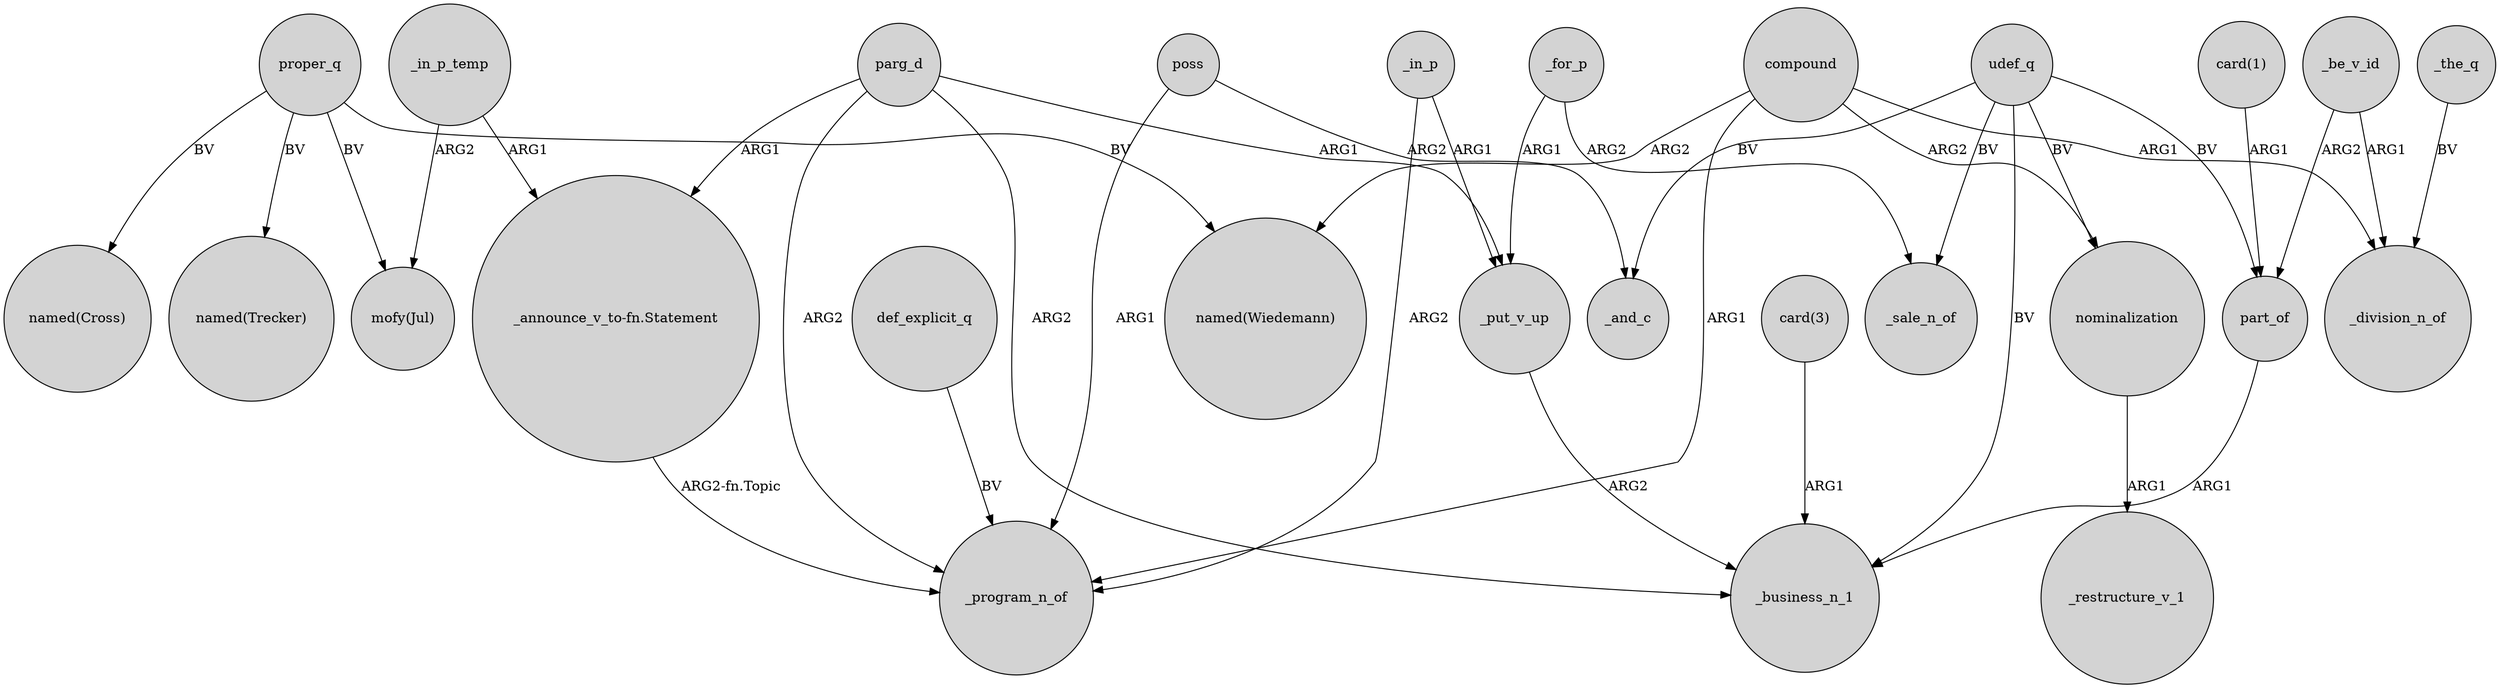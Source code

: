 digraph {
	node [shape=circle style=filled]
	proper_q -> "named(Trecker)" [label=BV]
	proper_q -> "named(Cross)" [label=BV]
	udef_q -> part_of [label=BV]
	poss -> _and_c [label=ARG2]
	_in_p_temp -> "_announce_v_to-fn.Statement" [label=ARG1]
	proper_q -> "mofy(Jul)" [label=BV]
	_for_p -> _sale_n_of [label=ARG2]
	part_of -> _business_n_1 [label=ARG1]
	"card(3)" -> _business_n_1 [label=ARG1]
	_put_v_up -> _business_n_1 [label=ARG2]
	_for_p -> _put_v_up [label=ARG1]
	parg_d -> _program_n_of [label=ARG2]
	compound -> nominalization [label=ARG2]
	proper_q -> "named(Wiedemann)" [label=BV]
	nominalization -> _restructure_v_1 [label=ARG1]
	poss -> _program_n_of [label=ARG1]
	parg_d -> "_announce_v_to-fn.Statement" [label=ARG1]
	_in_p_temp -> "mofy(Jul)" [label=ARG2]
	def_explicit_q -> _program_n_of [label=BV]
	compound -> "named(Wiedemann)" [label=ARG2]
	"_announce_v_to-fn.Statement" -> _program_n_of [label="ARG2-fn.Topic"]
	udef_q -> nominalization [label=BV]
	_in_p -> _put_v_up [label=ARG1]
	parg_d -> _business_n_1 [label=ARG2]
	udef_q -> _sale_n_of [label=BV]
	"card(1)" -> part_of [label=ARG1]
	parg_d -> _put_v_up [label=ARG1]
	_be_v_id -> _division_n_of [label=ARG1]
	udef_q -> _business_n_1 [label=BV]
	compound -> _program_n_of [label=ARG1]
	compound -> _division_n_of [label=ARG1]
	_be_v_id -> part_of [label=ARG2]
	udef_q -> _and_c [label=BV]
	_in_p -> _program_n_of [label=ARG2]
	_the_q -> _division_n_of [label=BV]
}

